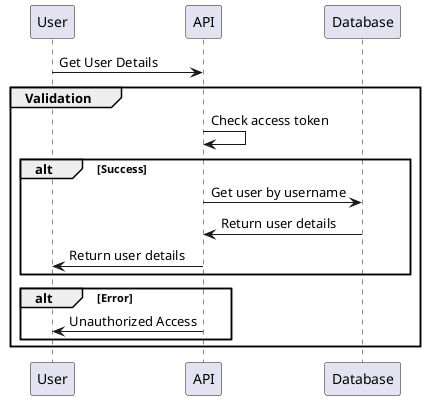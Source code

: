 @startuml

User ->  API: Get User Details

group Validation
    API -> API: Check access token

    alt Success
        API -> Database: Get user by username
        Database -> API: Return user details
        API -> User: Return user details
    end
    alt Error
        API -> User: Unauthorized Access
    end
end

@enduml
